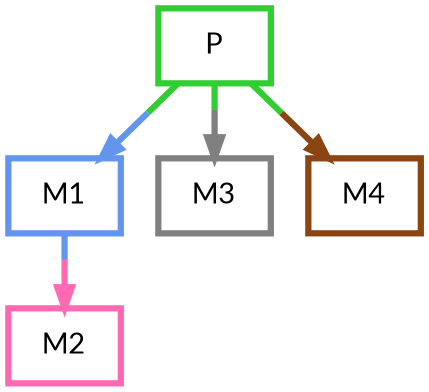digraph  {
dpi=600;size=3.5;
P [color="#32cd32", fillcolor=white, fontname=Lato, penwidth="3.0", shape=box];
M1 [color="#6495ed", fillcolor=white, fontname=Lato, penwidth="3.0", shape=box];
M2 [color="#ff69b4", fillcolor=white, fontname=Lato, penwidth="3.0", shape=box];
M3 [color="#808080", fillcolor=white, fontname=Lato, penwidth="3.0", shape=box];
M4 [color="#8b4513", fillcolor=white, fontname=Lato, penwidth="3.0", shape=box];
P -> M1  [color="#32cd32;0.5:#6495ed", key=0, penwidth=3];
P -> M3  [color="#32cd32;0.5:#808080", key=0, penwidth=3];
P -> M4  [color="#32cd32;0.5:#8b4513", key=0, penwidth=3];
M1 -> M2  [color="#6495ed;0.5:#ff69b4", key=0, penwidth=3];
}
